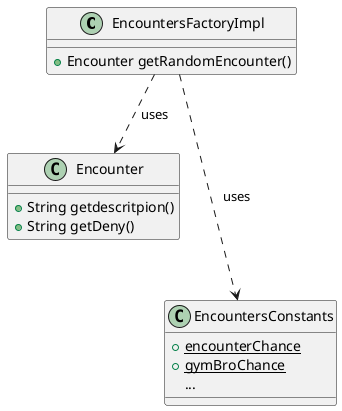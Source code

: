 @startuml
EncountersFactoryImpl  ..> Encounter : uses
EncountersFactoryImpl  ...> EncountersConstants : uses

class Encounter {
    + String getdescritpion()
    + String getDeny()
}

class EncountersFactoryImpl {
    + Encounter getRandomEncounter()
}

class EncountersConstants {
    + {static}encounterChance
    + {static}gymBroChance
    ...
}
@enduml
